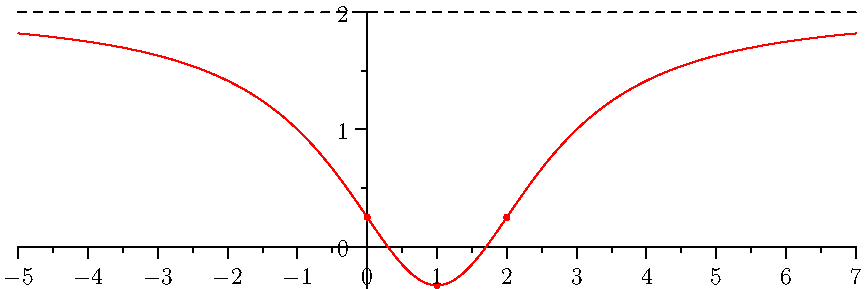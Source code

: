 import graph;
size(72*6,72*2,IgnoreAspect);

real f(real x) { return (2x^2-4x+1)/(x^2-2x+4); }
real ce = 1;
real le = ce-6;
real re = ce+6;
real as = 2;
real ip1 = 0;
real ext = 1;
real ip2 = 2;

draw(graph(f,le,re),red);
draw((le,as)--(re,as),dashed);

dot((ip1,f(ip1)),red);
//label("$x="+(string)ip1+"$",(ip1,f(ip1)),NE);
dot((ext,f(ext)),red);
//label("$x="+(string)ext+"$",(ext,f(ext)),S);
dot((ip2,f(ip2)),red);
//label("$x="+(string)ip2+"$",(ip2,f(ip2)),NW);

xaxis(RightTicks);
yaxis(LeftTicks);


